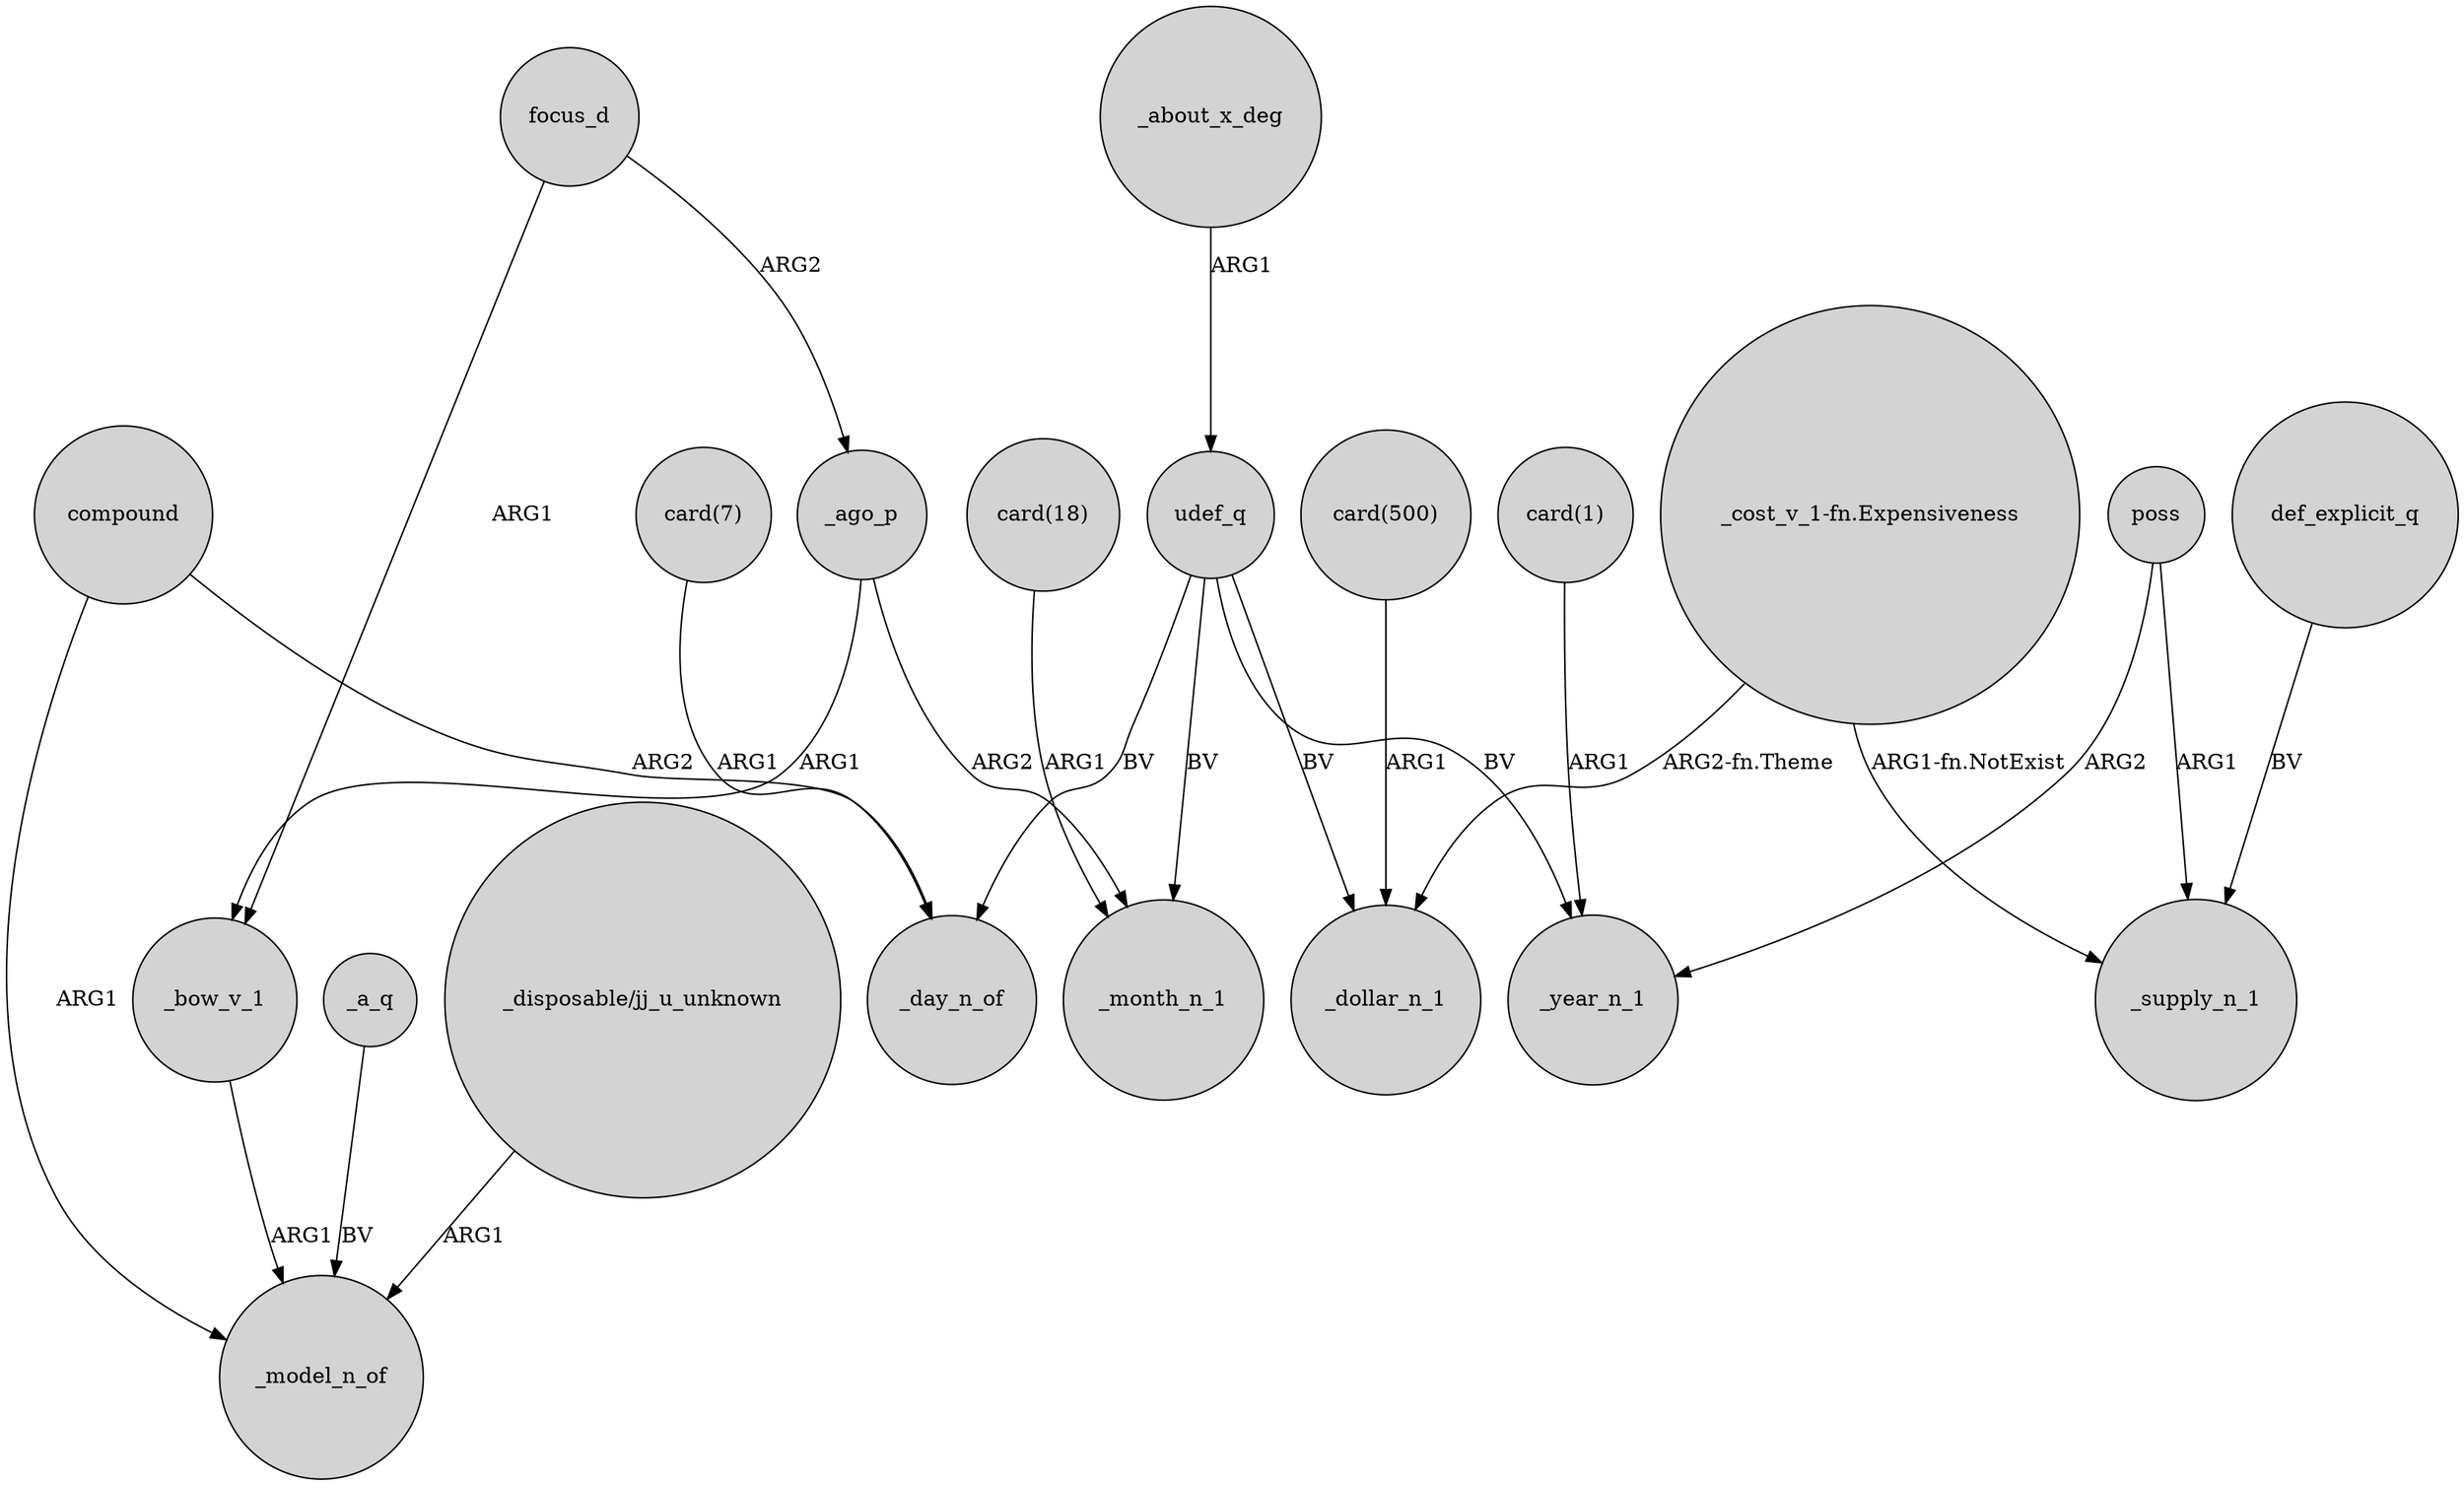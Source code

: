 digraph {
	node [shape=circle style=filled]
	focus_d -> _bow_v_1 [label=ARG1]
	"_cost_v_1-fn.Expensiveness" -> _supply_n_1 [label="ARG1-fn.NotExist"]
	compound -> _day_n_of [label=ARG2]
	_a_q -> _model_n_of [label=BV]
	"card(7)" -> _day_n_of [label=ARG1]
	udef_q -> _day_n_of [label=BV]
	_bow_v_1 -> _model_n_of [label=ARG1]
	_about_x_deg -> udef_q [label=ARG1]
	udef_q -> _month_n_1 [label=BV]
	"_cost_v_1-fn.Expensiveness" -> _dollar_n_1 [label="ARG2-fn.Theme"]
	compound -> _model_n_of [label=ARG1]
	_ago_p -> _bow_v_1 [label=ARG1]
	poss -> _year_n_1 [label=ARG2]
	poss -> _supply_n_1 [label=ARG1]
	"_disposable/jj_u_unknown" -> _model_n_of [label=ARG1]
	"card(1)" -> _year_n_1 [label=ARG1]
	udef_q -> _year_n_1 [label=BV]
	focus_d -> _ago_p [label=ARG2]
	"card(18)" -> _month_n_1 [label=ARG1]
	def_explicit_q -> _supply_n_1 [label=BV]
	_ago_p -> _month_n_1 [label=ARG2]
	"card(500)" -> _dollar_n_1 [label=ARG1]
	udef_q -> _dollar_n_1 [label=BV]
}
